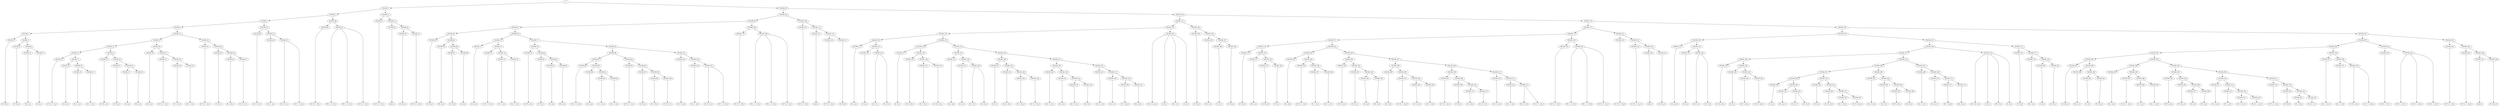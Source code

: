 digraph sample{
"S" -> "C85289_1";
"C85289_1" -> "C85289_2";
"C85289_2" -> "C85289_3";
"C85289_3" -> "C85289_4";
"C85289_4" -> "C85289_5";
"C85289_5" -> "C85289_6";
"C85289_6" -> "[D  Fis]_1";
"C85289_5" -> "C85289_7";
"C85289_7" -> "C85289_8";
"C85289_8" -> "[D  Fis]_2";
"C85289_7" -> "C85289_9";
"C85289_9" -> "C85289_10";
"C85289_10" -> "[Fis  A]_1";
"C85289_9" -> "C85289_11";
"C85289_11" -> "[D  A]_1";
"C85289_4" -> "C85289_12";
"C85289_12" -> "C85289_13";
"C85289_13" -> "C85289_14";
"C85289_14" -> "C85289_15";
"C85289_15" -> "C85289_16";
"C85289_16" -> "[E  Fis  G  A]_1";
"C85289_15" -> "C85289_17";
"C85289_17" -> "C85289_18";
"C85289_18" -> "[Cis  A]_1";
"C85289_17" -> "C85289_19";
"C85289_19" -> "C85289_20";
"C85289_20" -> "[E  G  A]_1";
"C85289_19" -> "C85289_21";
"C85289_21" -> "[Cis  G  A]_1";
"C85289_14" -> "C85289_22";
"C85289_22" -> "C85289_23";
"C85289_23" -> "[D  Fis  A]_1";
"C85289_22" -> "C85289_24";
"C85289_24" -> "C85289_25";
"C85289_25" -> "[D  Fis]_3";
"C85289_24" -> "C85289_26";
"C85289_26" -> "C85289_27";
"C85289_27" -> "[D  A]_2";
"C85289_26" -> "C85289_28";
"C85289_28" -> "[Fis  A]_2";
"C85289_13" -> "C85289_29";
"C85289_29" -> "C85289_30";
"C85289_30" -> "[Cis  A]_2";
"C85289_29" -> "C85289_31";
"C85289_31" -> "C85289_32";
"C85289_32" -> "[E  Fis  G  A]_2";
"C85289_31" -> "C85289_33";
"C85289_33" -> "C85289_34";
"C85289_34" -> "[E  G  A]_2";
"C85289_33" -> "C85289_35";
"C85289_35" -> "[Cis  G  A]_2";
"C85289_12" -> "C85289_36";
"C85289_36" -> "C85289_37";
"C85289_37" -> "[D  Fis  G  A]_1";
"C85289_36" -> "C85289_38";
"C85289_38" -> "C85289_39";
"C85289_39" -> "[E  Fis]_1";
"C85289_38" -> "C85289_40";
"C85289_40" -> "C85289_41";
"C85289_41" -> "[D  A  B]_1";
"C85289_40" -> "C85289_42";
"C85289_42" -> "[E  Fis  G]_1";
"C85289_3" -> "C85289_43";
"C85289_43" -> "C85289_44";
"C85289_44" -> "[Cis  G  A]_3";
"C85289_43" -> "C85289_45";
"C85289_45" -> "C85289_46";
"C85289_46" -> "[Cis  E  A]_1";
"C85289_45" -> "C85289_47";
"C85289_47" -> "[E  Fis  G]_2";
"C85289_47" -> "[D  E  G  Gis]_1";
"C85289_2" -> "C85289_48";
"C85289_48" -> "C85289_49";
"C85289_49" -> "[D  Fis  G  B]_1";
"C85289_48" -> "C85289_50";
"C85289_50" -> "[Fis  G  A  B]_1";
"C85289_50" -> "[Fis  G  A  B]_2";
"C85289_50" -> "[E  Fis  G  A]_3";
"C85289_1" -> "C85289_51";
"C85289_51" -> "C85289_52";
"C85289_52" -> "[D  Fis  G  B]_2";
"C85289_51" -> "C85289_53";
"C85289_53" -> "C85289_54";
"C85289_54" -> "[rest]_1";
"C85289_53" -> "C85289_55";
"C85289_55" -> "C85289_56";
"C85289_56" -> "[D  Fis]_4";
"C85289_55" -> "C85289_57";
"C85289_57" -> "[E  Fis  G  A]_4";
"S" -> "C85289_58";
"C85289_58" -> "C85289_59";
"C85289_59" -> "C85289_60";
"C85289_60" -> "C85289_61";
"C85289_61" -> "C85289_62";
"C85289_62" -> "C85289_63";
"C85289_63" -> "[D  Fis]_5";
"C85289_62" -> "C85289_64";
"C85289_64" -> "C85289_65";
"C85289_65" -> "[Fis  A]_3";
"C85289_64" -> "C85289_66";
"C85289_66" -> "C85289_67";
"C85289_67" -> "[D  Fis]_6";
"C85289_66" -> "C85289_68";
"C85289_68" -> "[D  A]_3";
"C85289_61" -> "C85289_69";
"C85289_69" -> "C85289_70";
"C85289_70" -> "C85289_71";
"C85289_71" -> "[Cis  A]_3";
"C85289_70" -> "C85289_72";
"C85289_72" -> "C85289_73";
"C85289_73" -> "[E  Fis  G  A]_5";
"C85289_72" -> "C85289_74";
"C85289_74" -> "C85289_75";
"C85289_75" -> "[E  G  A]_3";
"C85289_74" -> "C85289_76";
"C85289_76" -> "[Cis  G  A]_4";
"C85289_69" -> "C85289_77";
"C85289_77" -> "C85289_78";
"C85289_78" -> "C85289_79";
"C85289_79" -> "[D  Fis  A]_2";
"C85289_78" -> "C85289_80";
"C85289_80" -> "C85289_81";
"C85289_81" -> "[D  Fis]_7";
"C85289_80" -> "C85289_82";
"C85289_82" -> "C85289_83";
"C85289_83" -> "[D  A]_4";
"C85289_82" -> "C85289_84";
"C85289_84" -> "[Fis  A]_4";
"C85289_77" -> "C85289_85";
"C85289_85" -> "C85289_86";
"C85289_86" -> "C85289_87";
"C85289_87" -> "C85289_88";
"C85289_88" -> "[E  Fis  G  A]_6";
"C85289_87" -> "C85289_89";
"C85289_89" -> "C85289_90";
"C85289_90" -> "[Cis  A]_4";
"C85289_89" -> "C85289_91";
"C85289_91" -> "C85289_92";
"C85289_92" -> "[E  G  A]_4";
"C85289_91" -> "C85289_93";
"C85289_93" -> "[Cis  G  A]_5";
"C85289_86" -> "C85289_94";
"C85289_94" -> "C85289_95";
"C85289_95" -> "[D  Fis  G  A]_2";
"C85289_94" -> "C85289_96";
"C85289_96" -> "C85289_97";
"C85289_97" -> "[E  Fis]_2";
"C85289_96" -> "C85289_98";
"C85289_98" -> "C85289_99";
"C85289_99" -> "[D  A  B]_2";
"C85289_98" -> "C85289_100";
"C85289_100" -> "[E  Fis  G]_3";
"C85289_85" -> "C85289_101";
"C85289_101" -> "C85289_102";
"C85289_102" -> "[Cis  G  A]_6";
"C85289_101" -> "C85289_103";
"C85289_103" -> "C85289_104";
"C85289_104" -> "[Cis  E  A]_2";
"C85289_103" -> "C85289_105";
"C85289_105" -> "[E  Fis  G]_4";
"C85289_105" -> "[D  E  G  Gis]_2";
"C85289_60" -> "C85289_106";
"C85289_106" -> "C85289_107";
"C85289_107" -> "[D  Fis  G  B]_3";
"C85289_106" -> "C85289_108";
"C85289_108" -> "[Fis  G  A  B]_3";
"C85289_108" -> "[Fis  G  A  B]_4";
"C85289_108" -> "[E  Fis  G  A]_7";
"C85289_59" -> "C85289_109";
"C85289_109" -> "C85289_110";
"C85289_110" -> "[D  Fis  G  B]_4";
"C85289_109" -> "C85289_111";
"C85289_111" -> "C85289_112";
"C85289_112" -> "[rest]_2";
"C85289_111" -> "C85289_113";
"C85289_113" -> "C85289_114";
"C85289_114" -> "[E  Fis  G  A]_8";
"C85289_113" -> "C85289_115";
"C85289_115" -> "[D  Fis]_8";
"C85289_58" -> "C85289_116";
"C85289_116" -> "C85289_117";
"C85289_117" -> "C85289_118";
"C85289_118" -> "C85289_119";
"C85289_119" -> "C85289_120";
"C85289_120" -> "C85289_121";
"C85289_121" -> "[Cis  A]_5";
"C85289_120" -> "C85289_122";
"C85289_122" -> "C85289_123";
"C85289_123" -> "[E  A]_1";
"C85289_122" -> "C85289_124";
"C85289_124" -> "[Cis  E]_1";
"C85289_124" -> "[Cis  E]_2";
"C85289_119" -> "C85289_125";
"C85289_125" -> "C85289_126";
"C85289_126" -> "C85289_127";
"C85289_127" -> "[D  E]_1";
"C85289_126" -> "C85289_128";
"C85289_128" -> "C85289_129";
"C85289_129" -> "[D  Gis  B]_1";
"C85289_128" -> "C85289_130";
"C85289_130" -> "C85289_131";
"C85289_131" -> "[D  E  Gis]_1";
"C85289_130" -> "C85289_132";
"C85289_132" -> "[E  Fis  Gis]_1";
"C85289_125" -> "C85289_133";
"C85289_133" -> "C85289_134";
"C85289_134" -> "C85289_135";
"C85289_135" -> "[Cis  A]_6";
"C85289_134" -> "C85289_136";
"C85289_136" -> "C85289_137";
"C85289_137" -> "[E  A]_2";
"C85289_136" -> "C85289_138";
"C85289_138" -> "[Cis  E]_3";
"C85289_138" -> "[Cis  E]_4";
"C85289_133" -> "C85289_139";
"C85289_139" -> "C85289_140";
"C85289_140" -> "C85289_141";
"C85289_141" -> "[D  E]_2";
"C85289_140" -> "C85289_142";
"C85289_142" -> "C85289_143";
"C85289_143" -> "[D  Gis  B]_2";
"C85289_142" -> "C85289_144";
"C85289_144" -> "C85289_145";
"C85289_145" -> "[D  E  Gis]_2";
"C85289_144" -> "C85289_146";
"C85289_146" -> "[E  Fis  Gis]_2";
"C85289_139" -> "C85289_147";
"C85289_147" -> "C85289_148";
"C85289_148" -> "C85289_149";
"C85289_149" -> "[Cis  E  A]_3";
"C85289_148" -> "C85289_150";
"C85289_150" -> "C85289_151";
"C85289_151" -> "[Cis  D]_1";
"C85289_150" -> "C85289_152";
"C85289_152" -> "C85289_153";
"C85289_153" -> "[D  Fis  B]_1";
"C85289_152" -> "C85289_154";
"C85289_154" -> "[Cis  B]_1";
"C85289_147" -> "C85289_155";
"C85289_155" -> "C85289_156";
"C85289_156" -> "[Cis  E  A]_4";
"C85289_155" -> "C85289_157";
"C85289_157" -> "C85289_158";
"C85289_158" -> "[Cis  A]_7";
"C85289_157" -> "C85289_159";
"C85289_159" -> "C85289_160";
"C85289_160" -> "[D  E  Gis]_3";
"C85289_159" -> "C85289_161";
"C85289_161" -> "[Fis  Gis]_1";
"C85289_118" -> "C85289_162";
"C85289_162" -> "[Cis  Gis  A]_1";
"C85289_162" -> "[A  B]_1";
"C85289_162" -> "[Fis  G]_1";
"C85289_162" -> "[G  A]_1";
"C85289_117" -> "C85289_163";
"C85289_163" -> "C85289_164";
"C85289_164" -> "[E  Fis]_3";
"C85289_163" -> "C85289_165";
"C85289_165" -> "C85289_166";
"C85289_166" -> "[Fis  G]_2";
"C85289_165" -> "C85289_167";
"C85289_167" -> "C85289_168";
"C85289_168" -> "[G  A]_2";
"C85289_167" -> "C85289_169";
"C85289_169" -> "[E  Fis]_4";
"C85289_116" -> "C85289_170";
"C85289_170" -> "C85289_171";
"C85289_171" -> "C85289_172";
"C85289_172" -> "C85289_173";
"C85289_173" -> "C85289_174";
"C85289_174" -> "C85289_175";
"C85289_175" -> "[D  Fis]_9";
"C85289_174" -> "C85289_176";
"C85289_176" -> "C85289_177";
"C85289_177" -> "[Fis  A]_5";
"C85289_176" -> "C85289_178";
"C85289_178" -> "C85289_179";
"C85289_179" -> "[D  Fis]_10";
"C85289_178" -> "C85289_180";
"C85289_180" -> "[D  A]_5";
"C85289_173" -> "C85289_181";
"C85289_181" -> "C85289_182";
"C85289_182" -> "C85289_183";
"C85289_183" -> "[Cis  A]_8";
"C85289_182" -> "C85289_184";
"C85289_184" -> "C85289_185";
"C85289_185" -> "[E  Fis  G  A]_9";
"C85289_184" -> "C85289_186";
"C85289_186" -> "C85289_187";
"C85289_187" -> "[E  G  A]_5";
"C85289_186" -> "C85289_188";
"C85289_188" -> "[Cis  G  A]_7";
"C85289_181" -> "C85289_189";
"C85289_189" -> "C85289_190";
"C85289_190" -> "C85289_191";
"C85289_191" -> "[D  Fis  A]_3";
"C85289_190" -> "C85289_192";
"C85289_192" -> "C85289_193";
"C85289_193" -> "[D  Fis]_11";
"C85289_192" -> "C85289_194";
"C85289_194" -> "C85289_195";
"C85289_195" -> "[D  A]_6";
"C85289_194" -> "C85289_196";
"C85289_196" -> "[Fis  A]_6";
"C85289_189" -> "C85289_197";
"C85289_197" -> "C85289_198";
"C85289_198" -> "C85289_199";
"C85289_199" -> "[Cis  A]_9";
"C85289_198" -> "C85289_200";
"C85289_200" -> "C85289_201";
"C85289_201" -> "[E  Fis  G  A]_10";
"C85289_200" -> "C85289_202";
"C85289_202" -> "C85289_203";
"C85289_203" -> "[E  G  A]_6";
"C85289_202" -> "C85289_204";
"C85289_204" -> "[Cis  G  A]_8";
"C85289_197" -> "C85289_205";
"C85289_205" -> "C85289_206";
"C85289_206" -> "C85289_207";
"C85289_207" -> "[D  Fis  G  A]_3";
"C85289_206" -> "C85289_208";
"C85289_208" -> "C85289_209";
"C85289_209" -> "[E  Fis]_5";
"C85289_208" -> "C85289_210";
"C85289_210" -> "C85289_211";
"C85289_211" -> "[D  A  B]_3";
"C85289_210" -> "C85289_212";
"C85289_212" -> "[E  Fis  G]_5";
"C85289_205" -> "C85289_213";
"C85289_213" -> "C85289_214";
"C85289_214" -> "[Cis  G  A]_9";
"C85289_213" -> "C85289_215";
"C85289_215" -> "C85289_216";
"C85289_216" -> "[Cis  E  A]_5";
"C85289_215" -> "C85289_217";
"C85289_217" -> "[E  Fis  G]_6";
"C85289_217" -> "[D  E  G  Gis]_3";
"C85289_172" -> "C85289_218";
"C85289_218" -> "C85289_219";
"C85289_219" -> "[D  Fis  G  B]_5";
"C85289_218" -> "C85289_220";
"C85289_220" -> "[Fis  G  A  B]_5";
"C85289_220" -> "[Fis  G  A  B]_6";
"C85289_220" -> "[E  Fis  G  A]_11";
"C85289_171" -> "C85289_221";
"C85289_221" -> "C85289_222";
"C85289_222" -> "[D  Fis  G  B]_6";
"C85289_221" -> "C85289_223";
"C85289_223" -> "C85289_224";
"C85289_224" -> "[E  Fis  G  A]_12";
"C85289_223" -> "C85289_225";
"C85289_225" -> "C85289_226";
"C85289_226" -> "[rest]_3";
"C85289_225" -> "C85289_227";
"C85289_227" -> "[D  Fis]_12";
"C85289_170" -> "C85289_228";
"C85289_228" -> "C85289_229";
"C85289_229" -> "C85289_230";
"C85289_230" -> "C85289_231";
"C85289_231" -> "[Cis  A]_10";
"C85289_230" -> "C85289_232";
"C85289_232" -> "C85289_233";
"C85289_233" -> "[E  A]_3";
"C85289_232" -> "C85289_234";
"C85289_234" -> "[Cis  E]_5";
"C85289_234" -> "[Cis  E]_6";
"C85289_229" -> "C85289_235";
"C85289_235" -> "C85289_236";
"C85289_236" -> "C85289_237";
"C85289_237" -> "C85289_238";
"C85289_238" -> "C85289_239";
"C85289_239" -> "[D  Gis  B]_3";
"C85289_238" -> "C85289_240";
"C85289_240" -> "C85289_241";
"C85289_241" -> "[D  E]_3";
"C85289_240" -> "C85289_242";
"C85289_242" -> "C85289_243";
"C85289_243" -> "[D  E  Gis]_4";
"C85289_242" -> "C85289_244";
"C85289_244" -> "[E  Fis  Gis]_3";
"C85289_237" -> "C85289_245";
"C85289_245" -> "C85289_246";
"C85289_246" -> "C85289_247";
"C85289_247" -> "C85289_248";
"C85289_248" -> "C85289_249";
"C85289_249" -> "[E  A]_4";
"C85289_248" -> "C85289_250";
"C85289_250" -> "C85289_251";
"C85289_251" -> "[Cis  A]_11";
"C85289_250" -> "C85289_252";
"C85289_252" -> "[Cis  E]_7";
"C85289_252" -> "[Cis  E]_8";
"C85289_247" -> "C85289_253";
"C85289_253" -> "C85289_254";
"C85289_254" -> "[D  E]_4";
"C85289_253" -> "C85289_255";
"C85289_255" -> "C85289_256";
"C85289_256" -> "[D  Gis  B]_4";
"C85289_255" -> "C85289_257";
"C85289_257" -> "C85289_258";
"C85289_258" -> "[D  E  Gis]_5";
"C85289_257" -> "C85289_259";
"C85289_259" -> "[E  Fis  Gis]_4";
"C85289_246" -> "C85289_260";
"C85289_260" -> "C85289_261";
"C85289_261" -> "[Cis  E  A]_6";
"C85289_260" -> "C85289_262";
"C85289_262" -> "C85289_263";
"C85289_263" -> "[Cis  D]_2";
"C85289_262" -> "C85289_264";
"C85289_264" -> "C85289_265";
"C85289_265" -> "[D  Fis  B]_2";
"C85289_264" -> "C85289_266";
"C85289_266" -> "[Cis  B]_2";
"C85289_245" -> "C85289_267";
"C85289_267" -> "C85289_268";
"C85289_268" -> "[Cis  E  A]_7";
"C85289_267" -> "C85289_269";
"C85289_269" -> "C85289_270";
"C85289_270" -> "[Cis  A]_12";
"C85289_269" -> "C85289_271";
"C85289_271" -> "C85289_272";
"C85289_272" -> "[D  E  Gis]_6";
"C85289_271" -> "C85289_273";
"C85289_273" -> "[Fis  Gis]_2";
"C85289_236" -> "C85289_274";
"C85289_274" -> "[Cis  Gis  A]_2";
"C85289_274" -> "[A  B]_2";
"C85289_274" -> "[Fis  G]_3";
"C85289_274" -> "[G  A]_3";
"C85289_235" -> "C85289_275";
"C85289_275" -> "C85289_276";
"C85289_276" -> "[E  Fis]_6";
"C85289_275" -> "C85289_277";
"C85289_277" -> "C85289_278";
"C85289_278" -> "[Fis  G]_4";
"C85289_277" -> "C85289_279";
"C85289_279" -> "C85289_280";
"C85289_280" -> "[G  A]_4";
"C85289_279" -> "C85289_281";
"C85289_281" -> "[E  Fis]_7";
"C85289_228" -> "C85289_282";
"C85289_282" -> "C85289_283";
"C85289_283" -> "C85289_284";
"C85289_284" -> "C85289_285";
"C85289_285" -> "C85289_286";
"C85289_286" -> "C85289_287";
"C85289_287" -> "[D  Fis]_13";
"C85289_286" -> "C85289_288";
"C85289_288" -> "C85289_289";
"C85289_289" -> "[Fis  A]_7";
"C85289_288" -> "C85289_290";
"C85289_290" -> "C85289_291";
"C85289_291" -> "[D  A]_7";
"C85289_290" -> "C85289_292";
"C85289_292" -> "[D  Fis]_14";
"C85289_285" -> "C85289_293";
"C85289_293" -> "C85289_294";
"C85289_294" -> "C85289_295";
"C85289_295" -> "[Cis  A]_13";
"C85289_294" -> "C85289_296";
"C85289_296" -> "C85289_297";
"C85289_297" -> "[E  Fis  G  A]_13";
"C85289_296" -> "C85289_298";
"C85289_298" -> "C85289_299";
"C85289_299" -> "[E  G  A]_7";
"C85289_298" -> "C85289_300";
"C85289_300" -> "[Cis  G  A]_10";
"C85289_293" -> "C85289_301";
"C85289_301" -> "C85289_302";
"C85289_302" -> "C85289_303";
"C85289_303" -> "[D  Fis  A]_4";
"C85289_302" -> "C85289_304";
"C85289_304" -> "C85289_305";
"C85289_305" -> "[D  Fis]_15";
"C85289_304" -> "C85289_306";
"C85289_306" -> "C85289_307";
"C85289_307" -> "[D  A]_8";
"C85289_306" -> "C85289_308";
"C85289_308" -> "[Fis  A]_8";
"C85289_301" -> "C85289_309";
"C85289_309" -> "C85289_310";
"C85289_310" -> "C85289_311";
"C85289_311" -> "[Cis  A]_14";
"C85289_310" -> "C85289_312";
"C85289_312" -> "C85289_313";
"C85289_313" -> "[E  G  A]_8";
"C85289_312" -> "C85289_314";
"C85289_314" -> "C85289_315";
"C85289_315" -> "[Cis  G  A]_11";
"C85289_314" -> "C85289_316";
"C85289_316" -> "[E  Fis  G  A]_14";
"C85289_309" -> "C85289_317";
"C85289_317" -> "C85289_318";
"C85289_318" -> "[D  Fis  G  A]_4";
"C85289_317" -> "C85289_319";
"C85289_319" -> "C85289_320";
"C85289_320" -> "[E  Fis]_8";
"C85289_319" -> "C85289_321";
"C85289_321" -> "C85289_322";
"C85289_322" -> "[D  A  B]_4";
"C85289_321" -> "C85289_323";
"C85289_323" -> "[E  Fis  G]_7";
"C85289_284" -> "C85289_324";
"C85289_324" -> "C85289_325";
"C85289_325" -> "[Cis  G  A]_12";
"C85289_324" -> "C85289_326";
"C85289_326" -> "C85289_327";
"C85289_327" -> "[Cis  E  A]_8";
"C85289_326" -> "C85289_328";
"C85289_328" -> "[E  Fis  G]_8";
"C85289_328" -> "[D  E  G  Gis]_4";
"C85289_283" -> "C85289_329";
"C85289_329" -> "C85289_330";
"C85289_330" -> "[D  Fis  G  B]_7";
"C85289_329" -> "C85289_331";
"C85289_331" -> "[Fis  G  A  B]_7";
"C85289_331" -> "[Fis  G  A  B]_8";
"C85289_331" -> "[E  Fis  G  A]_15";
"C85289_282" -> "C85289_332";
"C85289_332" -> "C85289_333";
"C85289_333" -> "[D  Fis  G  B]_8";
"C85289_332" -> "C85289_334";
"C85289_334" -> "C85289_335";
"C85289_335" -> "[E  Fis  G  A]_16";
"C85289_334" -> "C85289_336";
"C85289_336" -> "C85289_337";
"C85289_337" -> "[rest]_4";
"C85289_336" -> "C85289_338";
"C85289_338" -> "[D  Fis]_16";

{rank = min; "S";}
{rank = same; "C85289_1"; "C85289_58";}
{rank = same; "C85289_2"; "C85289_51"; "C85289_59"; "C85289_116";}
{rank = same; "C85289_3"; "C85289_48"; "C85289_52"; "C85289_53"; "C85289_60"; "C85289_109"; "C85289_117"; "C85289_170";}
{rank = same; "C85289_4"; "C85289_43"; "C85289_49"; "C85289_50"; "C85289_54"; "C85289_55"; "C85289_61"; "C85289_106"; "C85289_110"; "C85289_111"; "C85289_118"; "C85289_163"; "C85289_171"; "C85289_228";}
{rank = same; "C85289_5"; "C85289_12"; "C85289_44"; "C85289_45"; "C85289_56"; "C85289_57"; "C85289_62"; "C85289_69"; "C85289_107"; "C85289_108"; "C85289_112"; "C85289_113"; "C85289_119"; "C85289_162"; "C85289_164"; "C85289_165"; "C85289_172"; "C85289_221"; "C85289_229"; "C85289_282";}
{rank = same; "C85289_6"; "C85289_7"; "C85289_13"; "C85289_36"; "C85289_46"; "C85289_47"; "C85289_63"; "C85289_64"; "C85289_70"; "C85289_77"; "C85289_114"; "C85289_115"; "C85289_120"; "C85289_125"; "C85289_166"; "C85289_167"; "C85289_173"; "C85289_218"; "C85289_222"; "C85289_223"; "C85289_230"; "C85289_235"; "C85289_283"; "C85289_332";}
{rank = same; "C85289_8"; "C85289_9"; "C85289_14"; "C85289_29"; "C85289_37"; "C85289_38"; "C85289_65"; "C85289_66"; "C85289_71"; "C85289_72"; "C85289_78"; "C85289_85"; "C85289_121"; "C85289_122"; "C85289_126"; "C85289_133"; "C85289_168"; "C85289_169"; "C85289_174"; "C85289_181"; "C85289_219"; "C85289_220"; "C85289_224"; "C85289_225"; "C85289_231"; "C85289_232"; "C85289_236"; "C85289_275"; "C85289_284"; "C85289_329"; "C85289_333"; "C85289_334";}
{rank = same; "C85289_10"; "C85289_11"; "C85289_15"; "C85289_22"; "C85289_30"; "C85289_31"; "C85289_39"; "C85289_40"; "C85289_67"; "C85289_68"; "C85289_73"; "C85289_74"; "C85289_79"; "C85289_80"; "C85289_86"; "C85289_101"; "C85289_123"; "C85289_124"; "C85289_127"; "C85289_128"; "C85289_134"; "C85289_139"; "C85289_175"; "C85289_176"; "C85289_182"; "C85289_189"; "C85289_226"; "C85289_227"; "C85289_233"; "C85289_234"; "C85289_237"; "C85289_274"; "C85289_276"; "C85289_277"; "C85289_285"; "C85289_324"; "C85289_330"; "C85289_331"; "C85289_335"; "C85289_336";}
{rank = same; "C85289_16"; "C85289_17"; "C85289_23"; "C85289_24"; "C85289_32"; "C85289_33"; "C85289_41"; "C85289_42"; "C85289_75"; "C85289_76"; "C85289_81"; "C85289_82"; "C85289_87"; "C85289_94"; "C85289_102"; "C85289_103"; "C85289_129"; "C85289_130"; "C85289_135"; "C85289_136"; "C85289_140"; "C85289_147"; "C85289_177"; "C85289_178"; "C85289_183"; "C85289_184"; "C85289_190"; "C85289_197"; "C85289_238"; "C85289_245"; "C85289_278"; "C85289_279"; "C85289_286"; "C85289_293"; "C85289_325"; "C85289_326"; "C85289_337"; "C85289_338";}
{rank = same; "C85289_18"; "C85289_19"; "C85289_25"; "C85289_26"; "C85289_34"; "C85289_35"; "C85289_83"; "C85289_84"; "C85289_88"; "C85289_89"; "C85289_95"; "C85289_96"; "C85289_104"; "C85289_105"; "C85289_131"; "C85289_132"; "C85289_137"; "C85289_138"; "C85289_141"; "C85289_142"; "C85289_148"; "C85289_155"; "C85289_179"; "C85289_180"; "C85289_185"; "C85289_186"; "C85289_191"; "C85289_192"; "C85289_198"; "C85289_205"; "C85289_239"; "C85289_240"; "C85289_246"; "C85289_267"; "C85289_280"; "C85289_281"; "C85289_287"; "C85289_288"; "C85289_294"; "C85289_301"; "C85289_327"; "C85289_328";}
{rank = same; "C85289_20"; "C85289_21"; "C85289_27"; "C85289_28"; "C85289_90"; "C85289_91"; "C85289_97"; "C85289_98"; "C85289_143"; "C85289_144"; "C85289_149"; "C85289_150"; "C85289_156"; "C85289_157"; "C85289_187"; "C85289_188"; "C85289_193"; "C85289_194"; "C85289_199"; "C85289_200"; "C85289_206"; "C85289_213"; "C85289_241"; "C85289_242"; "C85289_247"; "C85289_260"; "C85289_268"; "C85289_269"; "C85289_289"; "C85289_290"; "C85289_295"; "C85289_296"; "C85289_302"; "C85289_309";}
{rank = same; "C85289_92"; "C85289_93"; "C85289_99"; "C85289_100"; "C85289_145"; "C85289_146"; "C85289_151"; "C85289_152"; "C85289_158"; "C85289_159"; "C85289_195"; "C85289_196"; "C85289_201"; "C85289_202"; "C85289_207"; "C85289_208"; "C85289_214"; "C85289_215"; "C85289_243"; "C85289_244"; "C85289_248"; "C85289_253"; "C85289_261"; "C85289_262"; "C85289_270"; "C85289_271"; "C85289_291"; "C85289_292"; "C85289_297"; "C85289_298"; "C85289_303"; "C85289_304"; "C85289_310"; "C85289_317";}
{rank = same; "C85289_153"; "C85289_154"; "C85289_160"; "C85289_161"; "C85289_203"; "C85289_204"; "C85289_209"; "C85289_210"; "C85289_216"; "C85289_217"; "C85289_249"; "C85289_250"; "C85289_254"; "C85289_255"; "C85289_263"; "C85289_264"; "C85289_272"; "C85289_273"; "C85289_299"; "C85289_300"; "C85289_305"; "C85289_306"; "C85289_311"; "C85289_312"; "C85289_318"; "C85289_319";}
{rank = same; "C85289_211"; "C85289_212"; "C85289_251"; "C85289_252"; "C85289_256"; "C85289_257"; "C85289_265"; "C85289_266"; "C85289_307"; "C85289_308"; "C85289_313"; "C85289_314"; "C85289_320"; "C85289_321";}
{rank = same; "C85289_258"; "C85289_259"; "C85289_315"; "C85289_316"; "C85289_322"; "C85289_323";}
{rank = same; "[A  B]_1"; "[A  B]_2"; "[Cis  A]_1"; "[Cis  A]_2"; "[Cis  A]_3"; "[Cis  A]_4"; "[Cis  A]_5"; "[Cis  A]_6"; "[Cis  A]_7"; "[Cis  A]_8"; "[Cis  A]_9"; "[Cis  A]_10"; "[Cis  A]_11"; "[Cis  A]_12"; "[Cis  A]_13"; "[Cis  A]_14"; "[Cis  B]_1"; "[Cis  B]_2"; "[Cis  D]_1"; "[Cis  D]_2"; "[Cis  E  A]_1"; "[Cis  E  A]_2"; "[Cis  E  A]_3"; "[Cis  E  A]_4"; "[Cis  E  A]_5"; "[Cis  E  A]_6"; "[Cis  E  A]_7"; "[Cis  E  A]_8"; "[Cis  E]_1"; "[Cis  E]_2"; "[Cis  E]_3"; "[Cis  E]_4"; "[Cis  E]_5"; "[Cis  E]_6"; "[Cis  E]_7"; "[Cis  E]_8"; "[Cis  G  A]_1"; "[Cis  G  A]_2"; "[Cis  G  A]_3"; "[Cis  G  A]_4"; "[Cis  G  A]_5"; "[Cis  G  A]_6"; "[Cis  G  A]_7"; "[Cis  G  A]_8"; "[Cis  G  A]_9"; "[Cis  G  A]_10"; "[Cis  G  A]_11"; "[Cis  G  A]_12"; "[Cis  Gis  A]_1"; "[Cis  Gis  A]_2"; "[D  A  B]_1"; "[D  A  B]_2"; "[D  A  B]_3"; "[D  A  B]_4"; "[D  A]_1"; "[D  A]_2"; "[D  A]_3"; "[D  A]_4"; "[D  A]_5"; "[D  A]_6"; "[D  A]_7"; "[D  A]_8"; "[D  E  G  Gis]_1"; "[D  E  G  Gis]_2"; "[D  E  G  Gis]_3"; "[D  E  G  Gis]_4"; "[D  E  Gis]_1"; "[D  E  Gis]_2"; "[D  E  Gis]_3"; "[D  E  Gis]_4"; "[D  E  Gis]_5"; "[D  E  Gis]_6"; "[D  E]_1"; "[D  E]_2"; "[D  E]_3"; "[D  E]_4"; "[D  Fis  A]_1"; "[D  Fis  A]_2"; "[D  Fis  A]_3"; "[D  Fis  A]_4"; "[D  Fis  B]_1"; "[D  Fis  B]_2"; "[D  Fis  G  A]_1"; "[D  Fis  G  A]_2"; "[D  Fis  G  A]_3"; "[D  Fis  G  A]_4"; "[D  Fis  G  B]_1"; "[D  Fis  G  B]_2"; "[D  Fis  G  B]_3"; "[D  Fis  G  B]_4"; "[D  Fis  G  B]_5"; "[D  Fis  G  B]_6"; "[D  Fis  G  B]_7"; "[D  Fis  G  B]_8"; "[D  Fis]_1"; "[D  Fis]_2"; "[D  Fis]_3"; "[D  Fis]_4"; "[D  Fis]_5"; "[D  Fis]_6"; "[D  Fis]_7"; "[D  Fis]_8"; "[D  Fis]_9"; "[D  Fis]_10"; "[D  Fis]_11"; "[D  Fis]_12"; "[D  Fis]_13"; "[D  Fis]_14"; "[D  Fis]_15"; "[D  Fis]_16"; "[D  Gis  B]_1"; "[D  Gis  B]_2"; "[D  Gis  B]_3"; "[D  Gis  B]_4"; "[E  A]_1"; "[E  A]_2"; "[E  A]_3"; "[E  A]_4"; "[E  Fis  G  A]_1"; "[E  Fis  G  A]_2"; "[E  Fis  G  A]_3"; "[E  Fis  G  A]_4"; "[E  Fis  G  A]_5"; "[E  Fis  G  A]_6"; "[E  Fis  G  A]_7"; "[E  Fis  G  A]_8"; "[E  Fis  G  A]_9"; "[E  Fis  G  A]_10"; "[E  Fis  G  A]_11"; "[E  Fis  G  A]_12"; "[E  Fis  G  A]_13"; "[E  Fis  G  A]_14"; "[E  Fis  G  A]_15"; "[E  Fis  G  A]_16"; "[E  Fis  G]_1"; "[E  Fis  G]_2"; "[E  Fis  G]_3"; "[E  Fis  G]_4"; "[E  Fis  G]_5"; "[E  Fis  G]_6"; "[E  Fis  G]_7"; "[E  Fis  G]_8"; "[E  Fis  Gis]_1"; "[E  Fis  Gis]_2"; "[E  Fis  Gis]_3"; "[E  Fis  Gis]_4"; "[E  Fis]_1"; "[E  Fis]_2"; "[E  Fis]_3"; "[E  Fis]_4"; "[E  Fis]_5"; "[E  Fis]_6"; "[E  Fis]_7"; "[E  Fis]_8"; "[E  G  A]_1"; "[E  G  A]_2"; "[E  G  A]_3"; "[E  G  A]_4"; "[E  G  A]_5"; "[E  G  A]_6"; "[E  G  A]_7"; "[E  G  A]_8"; "[Fis  A]_1"; "[Fis  A]_2"; "[Fis  A]_3"; "[Fis  A]_4"; "[Fis  A]_5"; "[Fis  A]_6"; "[Fis  A]_7"; "[Fis  A]_8"; "[Fis  G  A  B]_1"; "[Fis  G  A  B]_2"; "[Fis  G  A  B]_3"; "[Fis  G  A  B]_4"; "[Fis  G  A  B]_5"; "[Fis  G  A  B]_6"; "[Fis  G  A  B]_7"; "[Fis  G  A  B]_8"; "[Fis  G]_1"; "[Fis  G]_2"; "[Fis  G]_3"; "[Fis  G]_4"; "[Fis  Gis]_1"; "[Fis  Gis]_2"; "[G  A]_1"; "[G  A]_2"; "[G  A]_3"; "[G  A]_4"; "[rest]_1"; "[rest]_2"; "[rest]_3"; "[rest]_4";}
}